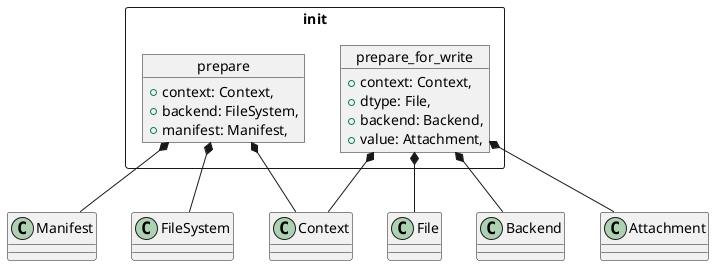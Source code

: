 @startuml
package init <<Rectangle>> {

    object prepare {
        +context: Context,
        +backend: FileSystem,
        +manifest: Manifest,

    }

    object prepare_for_write {
        +context: Context,
        +dtype: File,
        +backend: Backend,
        +value: Attachment,

    }
}

prepare *-- Context
prepare *-- FileSystem
prepare *-- Manifest
prepare_for_write *-- Context
prepare_for_write *-- File
prepare_for_write *-- Backend
prepare_for_write *-- Attachment
@enduml
